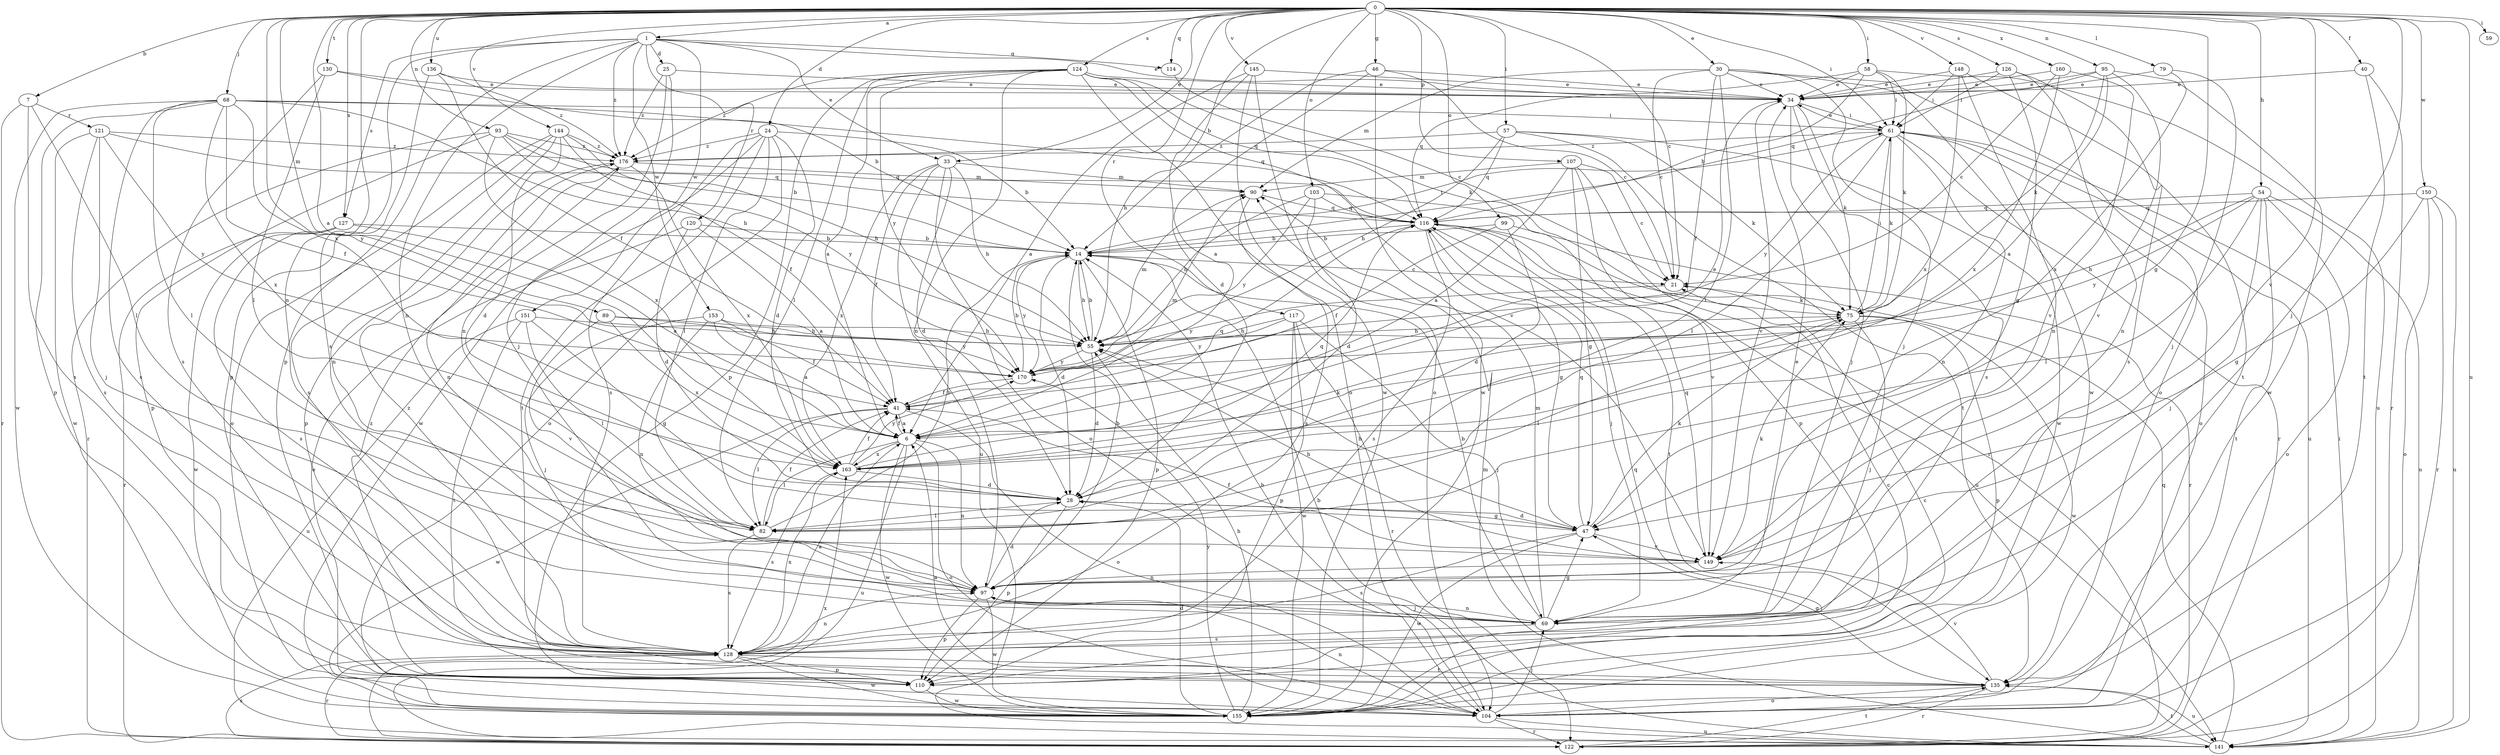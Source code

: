 strict digraph  {
0;
1;
6;
7;
14;
21;
24;
25;
28;
30;
33;
34;
40;
41;
46;
47;
54;
55;
57;
58;
59;
61;
68;
69;
75;
79;
82;
89;
90;
93;
95;
97;
99;
103;
104;
107;
110;
114;
116;
117;
120;
121;
122;
124;
126;
127;
128;
130;
135;
136;
141;
144;
145;
148;
149;
150;
151;
153;
155;
160;
163;
170;
176;
0 -> 1  [label=a];
0 -> 6  [label=a];
0 -> 7  [label=b];
0 -> 14  [label=b];
0 -> 21  [label=c];
0 -> 24  [label=d];
0 -> 30  [label=e];
0 -> 33  [label=e];
0 -> 40  [label=f];
0 -> 46  [label=g];
0 -> 47  [label=g];
0 -> 54  [label=h];
0 -> 57  [label=i];
0 -> 58  [label=i];
0 -> 59  [label=i];
0 -> 61  [label=i];
0 -> 68  [label=j];
0 -> 69  [label=j];
0 -> 79  [label=l];
0 -> 89  [label=m];
0 -> 93  [label=n];
0 -> 95  [label=n];
0 -> 97  [label=n];
0 -> 99  [label=o];
0 -> 103  [label=o];
0 -> 107  [label=p];
0 -> 114  [label=q];
0 -> 117  [label=r];
0 -> 124  [label=s];
0 -> 126  [label=s];
0 -> 127  [label=s];
0 -> 130  [label=t];
0 -> 136  [label=u];
0 -> 141  [label=u];
0 -> 144  [label=v];
0 -> 145  [label=v];
0 -> 148  [label=v];
0 -> 149  [label=v];
0 -> 150  [label=w];
0 -> 160  [label=x];
0 -> 163  [label=x];
1 -> 25  [label=d];
1 -> 33  [label=e];
1 -> 34  [label=e];
1 -> 97  [label=n];
1 -> 110  [label=p];
1 -> 114  [label=q];
1 -> 120  [label=r];
1 -> 127  [label=s];
1 -> 128  [label=s];
1 -> 151  [label=w];
1 -> 153  [label=w];
1 -> 176  [label=z];
6 -> 34  [label=e];
6 -> 41  [label=f];
6 -> 82  [label=l];
6 -> 97  [label=n];
6 -> 104  [label=o];
6 -> 116  [label=q];
6 -> 141  [label=u];
6 -> 155  [label=w];
6 -> 163  [label=x];
7 -> 82  [label=l];
7 -> 121  [label=r];
7 -> 122  [label=r];
7 -> 128  [label=s];
14 -> 21  [label=c];
14 -> 28  [label=d];
14 -> 55  [label=h];
14 -> 61  [label=i];
14 -> 110  [label=p];
14 -> 170  [label=y];
21 -> 75  [label=k];
21 -> 170  [label=y];
24 -> 14  [label=b];
24 -> 28  [label=d];
24 -> 82  [label=l];
24 -> 104  [label=o];
24 -> 128  [label=s];
24 -> 135  [label=t];
24 -> 155  [label=w];
24 -> 176  [label=z];
25 -> 34  [label=e];
25 -> 69  [label=j];
25 -> 97  [label=n];
25 -> 176  [label=z];
28 -> 47  [label=g];
28 -> 82  [label=l];
28 -> 110  [label=p];
30 -> 21  [label=c];
30 -> 34  [label=e];
30 -> 41  [label=f];
30 -> 69  [label=j];
30 -> 82  [label=l];
30 -> 90  [label=m];
30 -> 104  [label=o];
30 -> 155  [label=w];
33 -> 28  [label=d];
33 -> 41  [label=f];
33 -> 55  [label=h];
33 -> 90  [label=m];
33 -> 104  [label=o];
33 -> 141  [label=u];
33 -> 163  [label=x];
34 -> 61  [label=i];
34 -> 69  [label=j];
34 -> 75  [label=k];
34 -> 128  [label=s];
34 -> 149  [label=v];
40 -> 34  [label=e];
40 -> 122  [label=r];
40 -> 135  [label=t];
41 -> 6  [label=a];
41 -> 82  [label=l];
41 -> 90  [label=m];
41 -> 104  [label=o];
41 -> 155  [label=w];
46 -> 6  [label=a];
46 -> 21  [label=c];
46 -> 34  [label=e];
46 -> 55  [label=h];
46 -> 155  [label=w];
47 -> 28  [label=d];
47 -> 55  [label=h];
47 -> 75  [label=k];
47 -> 116  [label=q];
47 -> 128  [label=s];
47 -> 149  [label=v];
47 -> 155  [label=w];
54 -> 55  [label=h];
54 -> 69  [label=j];
54 -> 82  [label=l];
54 -> 104  [label=o];
54 -> 116  [label=q];
54 -> 135  [label=t];
54 -> 141  [label=u];
54 -> 170  [label=y];
55 -> 14  [label=b];
55 -> 28  [label=d];
55 -> 90  [label=m];
55 -> 170  [label=y];
57 -> 55  [label=h];
57 -> 75  [label=k];
57 -> 116  [label=q];
57 -> 135  [label=t];
57 -> 155  [label=w];
57 -> 176  [label=z];
58 -> 14  [label=b];
58 -> 34  [label=e];
58 -> 61  [label=i];
58 -> 75  [label=k];
58 -> 116  [label=q];
58 -> 141  [label=u];
61 -> 34  [label=e];
61 -> 75  [label=k];
61 -> 82  [label=l];
61 -> 97  [label=n];
61 -> 104  [label=o];
61 -> 122  [label=r];
61 -> 141  [label=u];
61 -> 170  [label=y];
61 -> 176  [label=z];
68 -> 41  [label=f];
68 -> 55  [label=h];
68 -> 61  [label=i];
68 -> 82  [label=l];
68 -> 110  [label=p];
68 -> 116  [label=q];
68 -> 128  [label=s];
68 -> 155  [label=w];
68 -> 163  [label=x];
68 -> 170  [label=y];
69 -> 14  [label=b];
69 -> 34  [label=e];
69 -> 47  [label=g];
69 -> 90  [label=m];
69 -> 97  [label=n];
69 -> 128  [label=s];
75 -> 55  [label=h];
75 -> 61  [label=i];
75 -> 69  [label=j];
75 -> 82  [label=l];
75 -> 110  [label=p];
75 -> 155  [label=w];
79 -> 34  [label=e];
79 -> 69  [label=j];
79 -> 163  [label=x];
82 -> 14  [label=b];
82 -> 41  [label=f];
82 -> 128  [label=s];
89 -> 55  [label=h];
89 -> 149  [label=v];
89 -> 163  [label=x];
89 -> 170  [label=y];
90 -> 116  [label=q];
90 -> 128  [label=s];
93 -> 14  [label=b];
93 -> 110  [label=p];
93 -> 116  [label=q];
93 -> 122  [label=r];
93 -> 163  [label=x];
93 -> 170  [label=y];
93 -> 176  [label=z];
95 -> 6  [label=a];
95 -> 34  [label=e];
95 -> 75  [label=k];
95 -> 116  [label=q];
95 -> 149  [label=v];
95 -> 155  [label=w];
97 -> 14  [label=b];
97 -> 28  [label=d];
97 -> 69  [label=j];
97 -> 110  [label=p];
97 -> 155  [label=w];
99 -> 14  [label=b];
99 -> 28  [label=d];
99 -> 41  [label=f];
99 -> 122  [label=r];
103 -> 28  [label=d];
103 -> 55  [label=h];
103 -> 116  [label=q];
103 -> 149  [label=v];
103 -> 170  [label=y];
104 -> 6  [label=a];
104 -> 14  [label=b];
104 -> 69  [label=j];
104 -> 97  [label=n];
104 -> 122  [label=r];
104 -> 141  [label=u];
107 -> 6  [label=a];
107 -> 21  [label=c];
107 -> 47  [label=g];
107 -> 90  [label=m];
107 -> 110  [label=p];
107 -> 122  [label=r];
110 -> 21  [label=c];
110 -> 155  [label=w];
114 -> 21  [label=c];
116 -> 14  [label=b];
116 -> 47  [label=g];
116 -> 69  [label=j];
116 -> 128  [label=s];
116 -> 135  [label=t];
116 -> 141  [label=u];
117 -> 55  [label=h];
117 -> 69  [label=j];
117 -> 110  [label=p];
117 -> 122  [label=r];
117 -> 155  [label=w];
117 -> 170  [label=y];
120 -> 6  [label=a];
120 -> 14  [label=b];
120 -> 28  [label=d];
120 -> 104  [label=o];
121 -> 69  [label=j];
121 -> 116  [label=q];
121 -> 128  [label=s];
121 -> 155  [label=w];
121 -> 170  [label=y];
121 -> 176  [label=z];
122 -> 128  [label=s];
122 -> 135  [label=t];
122 -> 163  [label=x];
124 -> 6  [label=a];
124 -> 34  [label=e];
124 -> 75  [label=k];
124 -> 82  [label=l];
124 -> 97  [label=n];
124 -> 104  [label=o];
124 -> 110  [label=p];
124 -> 116  [label=q];
124 -> 149  [label=v];
124 -> 170  [label=y];
124 -> 176  [label=z];
126 -> 34  [label=e];
126 -> 47  [label=g];
126 -> 61  [label=i];
126 -> 97  [label=n];
126 -> 128  [label=s];
127 -> 6  [label=a];
127 -> 14  [label=b];
127 -> 122  [label=r];
127 -> 128  [label=s];
127 -> 155  [label=w];
128 -> 6  [label=a];
128 -> 97  [label=n];
128 -> 110  [label=p];
128 -> 122  [label=r];
128 -> 135  [label=t];
128 -> 155  [label=w];
128 -> 163  [label=x];
128 -> 176  [label=z];
130 -> 14  [label=b];
130 -> 34  [label=e];
130 -> 82  [label=l];
130 -> 128  [label=s];
135 -> 47  [label=g];
135 -> 104  [label=o];
135 -> 122  [label=r];
135 -> 141  [label=u];
135 -> 149  [label=v];
135 -> 176  [label=z];
136 -> 34  [label=e];
136 -> 41  [label=f];
136 -> 110  [label=p];
136 -> 176  [label=z];
141 -> 14  [label=b];
141 -> 61  [label=i];
141 -> 90  [label=m];
141 -> 116  [label=q];
141 -> 135  [label=t];
144 -> 28  [label=d];
144 -> 41  [label=f];
144 -> 55  [label=h];
144 -> 97  [label=n];
144 -> 104  [label=o];
144 -> 128  [label=s];
144 -> 176  [label=z];
145 -> 6  [label=a];
145 -> 28  [label=d];
145 -> 34  [label=e];
145 -> 104  [label=o];
145 -> 155  [label=w];
148 -> 34  [label=e];
148 -> 61  [label=i];
148 -> 97  [label=n];
148 -> 135  [label=t];
148 -> 163  [label=x];
149 -> 41  [label=f];
149 -> 55  [label=h];
149 -> 75  [label=k];
149 -> 97  [label=n];
149 -> 116  [label=q];
150 -> 47  [label=g];
150 -> 104  [label=o];
150 -> 116  [label=q];
150 -> 122  [label=r];
150 -> 141  [label=u];
151 -> 47  [label=g];
151 -> 55  [label=h];
151 -> 82  [label=l];
151 -> 135  [label=t];
151 -> 141  [label=u];
153 -> 6  [label=a];
153 -> 41  [label=f];
153 -> 55  [label=h];
153 -> 69  [label=j];
153 -> 97  [label=n];
155 -> 21  [label=c];
155 -> 28  [label=d];
155 -> 55  [label=h];
155 -> 116  [label=q];
155 -> 170  [label=y];
160 -> 21  [label=c];
160 -> 34  [label=e];
160 -> 149  [label=v];
160 -> 163  [label=x];
163 -> 28  [label=d];
163 -> 41  [label=f];
163 -> 75  [label=k];
163 -> 116  [label=q];
163 -> 128  [label=s];
163 -> 170  [label=y];
170 -> 14  [label=b];
170 -> 41  [label=f];
176 -> 90  [label=m];
176 -> 97  [label=n];
176 -> 110  [label=p];
176 -> 163  [label=x];
}
